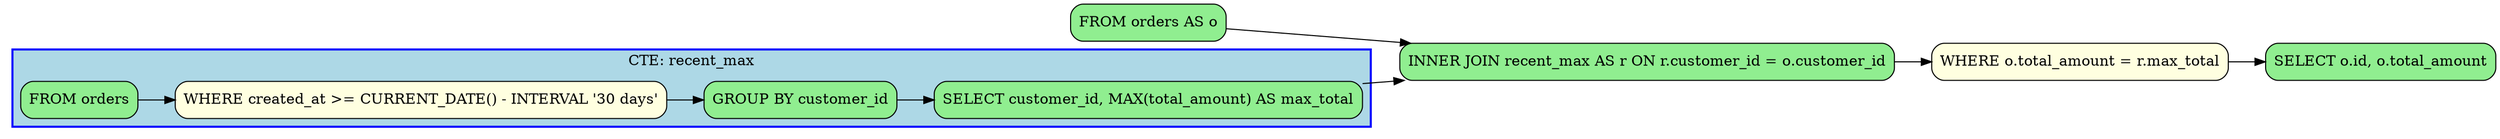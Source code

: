 digraph sqloflow {
  rankdir=LR;
  node [shape=box, style=rounded];


  subgraph cluster_node_4 {
    label="CTE: recent_max";
    style=filled;
    fillcolor=lightblue;
    color=blue;
    penwidth=2;
    node_3 [label="SELECT customer_id, MAX(total_amount) AS max_total", fillcolor=lightgreen, style="filled,rounded"];
    node_2 [label="GROUP BY customer_id", fillcolor=lightgreen, style="filled,rounded"];
    node_1 [label="WHERE created_at >= CURRENT_DATE() - INTERVAL '30 days'", fillcolor=lightyellow, style="filled,rounded"];
    node_0 [label="FROM orders", fillcolor=lightgreen, style="filled,rounded"];
    node_0 -> node_1 [color=black];
    node_1 -> node_2 [color=black];
    node_2 -> node_3 [color=black];
  }
  // Node definitions
  node_5 [label="FROM orders AS o", fillcolor=lightgreen, style="filled,rounded"];
  node_6 [label="INNER JOIN recent_max AS r ON r.customer_id = o.customer_id", fillcolor=lightgreen, style="filled,rounded"];
  node_8 [label="SELECT o.id, o.total_amount", fillcolor=lightgreen, style="filled,rounded"];
  node_7 [label="WHERE o.total_amount = r.max_total", fillcolor=lightyellow, style="filled,rounded"];

  // Edges
  node_5 -> node_6 [color=black];
  node_3 -> node_6 [color=black];
  node_6 -> node_7 [color=black];
  node_7 -> node_8 [color=black];
}
